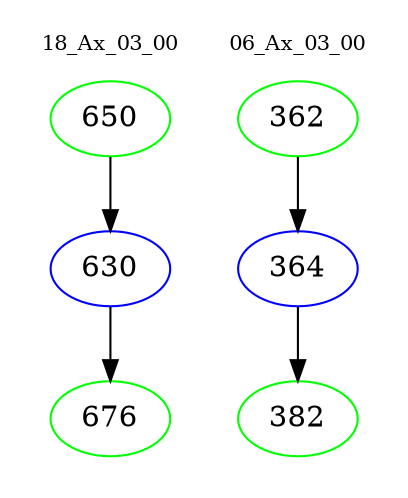 digraph{
subgraph cluster_0 {
color = white
label = "18_Ax_03_00";
fontsize=10;
T0_650 [label="650", color="green"]
T0_650 -> T0_630 [color="black"]
T0_630 [label="630", color="blue"]
T0_630 -> T0_676 [color="black"]
T0_676 [label="676", color="green"]
}
subgraph cluster_1 {
color = white
label = "06_Ax_03_00";
fontsize=10;
T1_362 [label="362", color="green"]
T1_362 -> T1_364 [color="black"]
T1_364 [label="364", color="blue"]
T1_364 -> T1_382 [color="black"]
T1_382 [label="382", color="green"]
}
}
